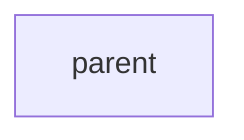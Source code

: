 flowchart TD
  %% Node Definitions:
  com.github.ferstl:parent:pom["parent"]

  %% Edge Definitions: